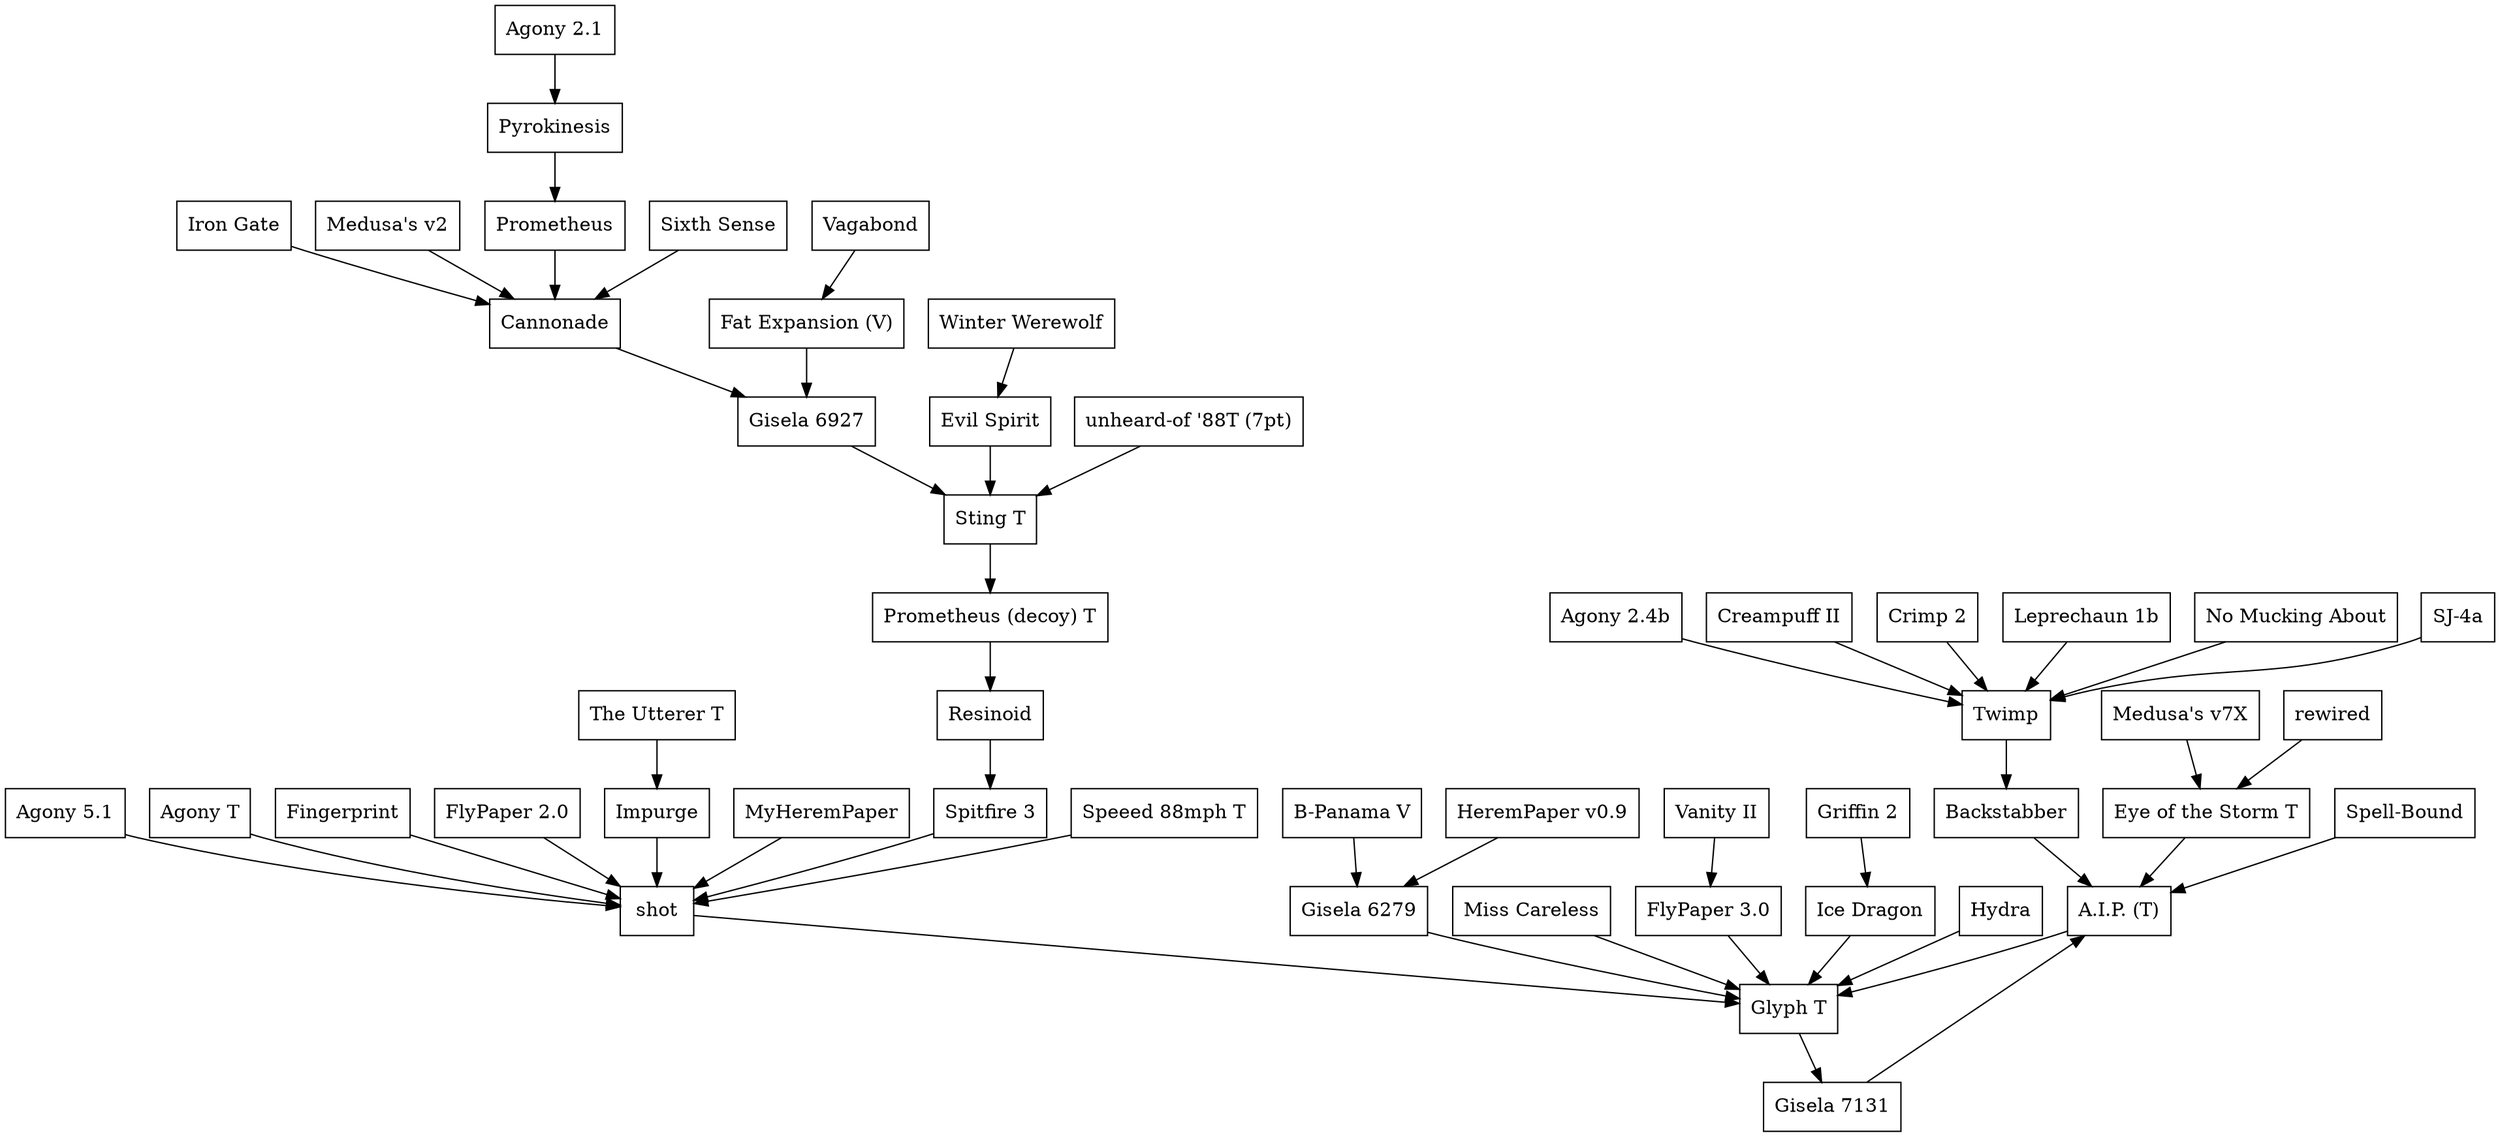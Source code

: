 // best counter graph for the top 50 of the ICWS Koenigstuhl 22-03-2023
digraph kicws {
node [ shape = box ]
"A.I.P. (T)" -> "Glyph T"
"Agony 2.1" -> "Pyrokinesis"
"Agony 2.4b" -> "Twimp"
"Agony 5.1" -> "shot"
"Agony T" -> "shot"
"Backstabber" -> "A.I.P. (T)"
"B-Panama V" -> "Gisela 6279"
"Cannonade" -> "Gisela 6927"
"Miss Careless" -> "Glyph T"
"Creampuff II" -> "Twimp"
"Crimp 2" -> "Twimp"
"Evil Spirit" -> "Sting T"
"Eye of the Storm T" -> "A.I.P. (T)"
"Fat Expansion (V)" -> "Gisela 6927"
"Fingerprint" -> "shot"
"FlyPaper 2.0" -> "shot"
"FlyPaper 3.0" -> "Glyph T"
"Gisela 6279" -> "Glyph T"
"Gisela 6927" -> "Sting T"
"Gisela 7131" -> "A.I.P. (T)"
"Glyph T" -> "Gisela 7131"
"Griffin 2" -> "Ice Dragon"
"HeremPaper v0.9" -> "Gisela 6279"
"Hydra" -> "Glyph T"
"Ice Dragon" -> "Glyph T"
"Impurge" -> "shot"
"Iron Gate" -> "Cannonade"
"Leprechaun 1b" -> "Twimp"
"Medusa's v2" -> "Cannonade"
"Medusa's v7X" -> "Eye of the Storm T"
"MyHeremPaper" -> "shot"
"No Mucking About" -> "Twimp"
"Prometheus (decoy) T" -> "Resinoid"
"Prometheus" -> "Cannonade"
"Pyrokinesis" -> "Prometheus"
"Resinoid" -> "Spitfire 3"
"rewired" -> "Eye of the Storm T"
"shot" -> "Glyph T"
"Sixth Sense" -> "Cannonade"
"SJ-4a" -> "Twimp"
"Speeed 88mph T" -> "shot"
"Spell-Bound" -> "A.I.P. (T)"
"Spitfire 3" -> "shot"
"Sting T" -> "Prometheus (decoy) T"
"Twimp" -> "Backstabber"
"unheard-of '88T (7pt)" -> "Sting T"
"The Utterer T" -> "Impurge"
"Vagabond" -> "Fat Expansion (V)"
"Vanity II" -> "FlyPaper 3.0"
"Winter Werewolf" -> "Evil Spirit"
}
